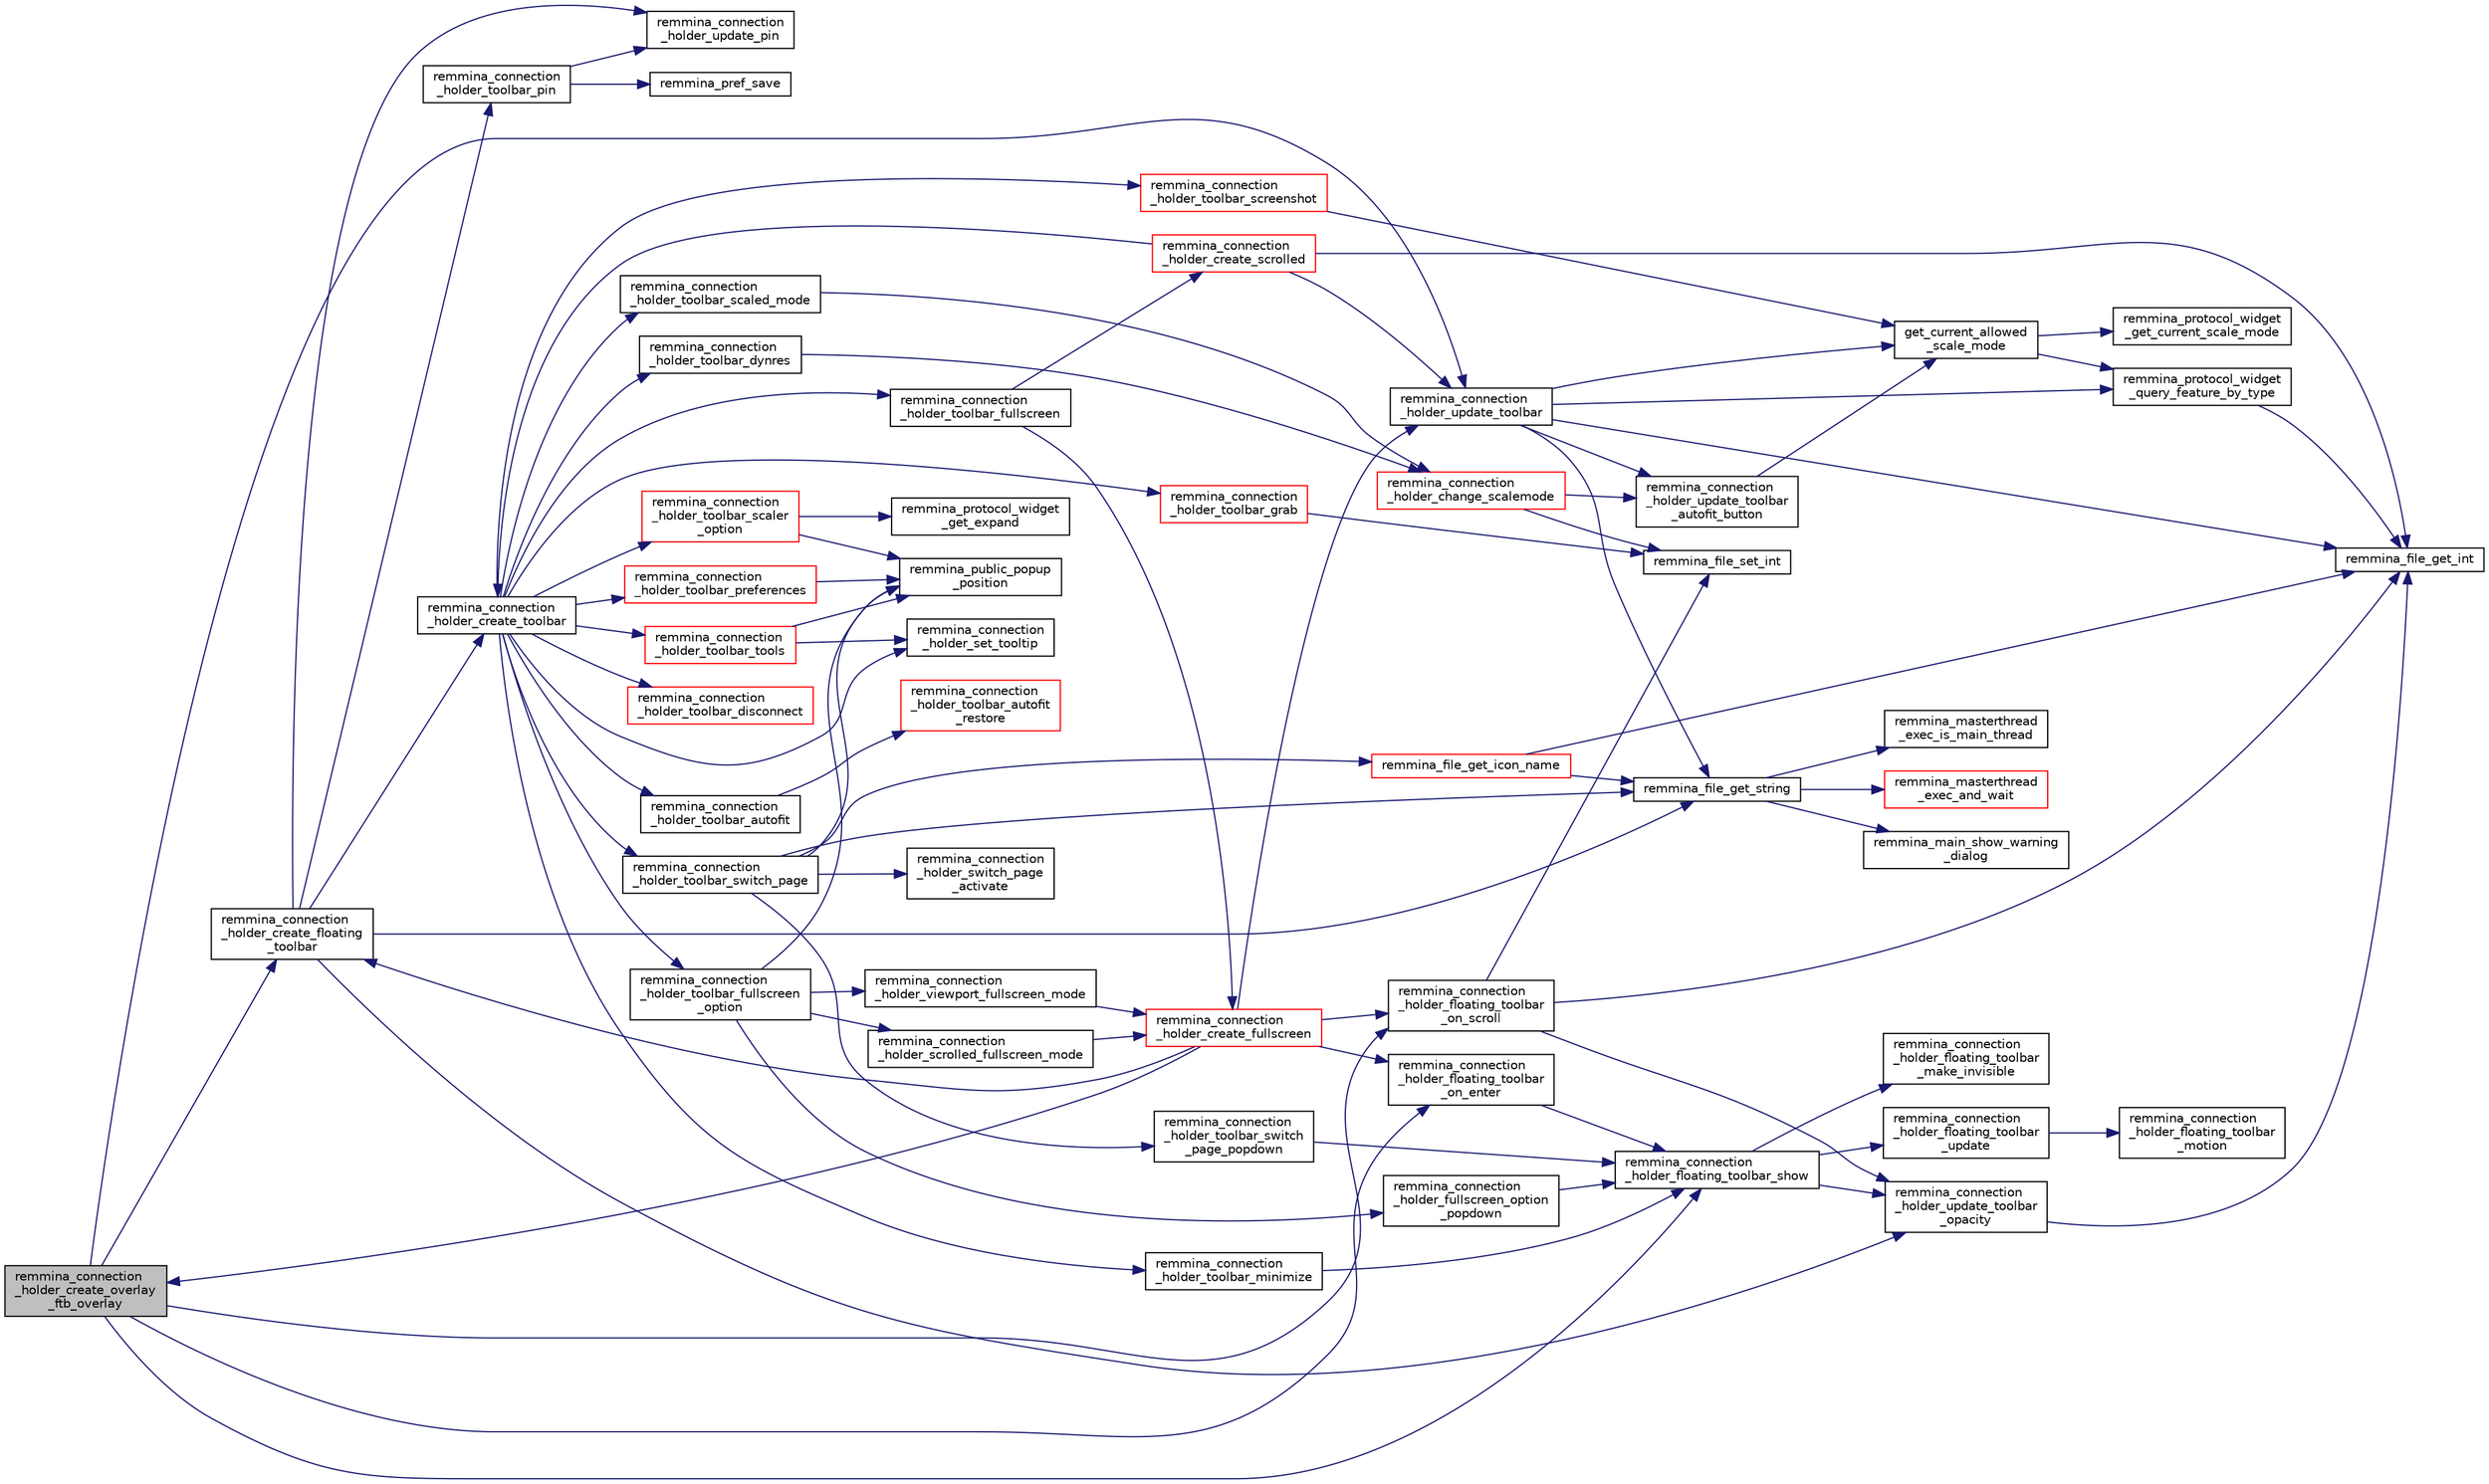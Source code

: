 digraph "remmina_connection_holder_create_overlay_ftb_overlay"
{
  edge [fontname="Helvetica",fontsize="10",labelfontname="Helvetica",labelfontsize="10"];
  node [fontname="Helvetica",fontsize="10",shape=record];
  rankdir="LR";
  Node2599 [label="remmina_connection\l_holder_create_overlay\l_ftb_overlay",height=0.2,width=0.4,color="black", fillcolor="grey75", style="filled", fontcolor="black"];
  Node2599 -> Node2600 [color="midnightblue",fontsize="10",style="solid",fontname="Helvetica"];
  Node2600 [label="remmina_connection\l_holder_create_floating\l_toolbar",height=0.2,width=0.4,color="black", fillcolor="white", style="filled",URL="$remmina__connection__window_8c.html#a967dca6c1876afc3e6bcb763f9709d43"];
  Node2600 -> Node2601 [color="midnightblue",fontsize="10",style="solid",fontname="Helvetica"];
  Node2601 [label="remmina_connection\l_holder_create_toolbar",height=0.2,width=0.4,color="black", fillcolor="white", style="filled",URL="$remmina__connection__window_8c.html#af8138da72278e9e9000276e08a6fd984"];
  Node2601 -> Node2602 [color="midnightblue",fontsize="10",style="solid",fontname="Helvetica"];
  Node2602 [label="remmina_connection\l_holder_set_tooltip",height=0.2,width=0.4,color="black", fillcolor="white", style="filled",URL="$remmina__connection__window_8c.html#ac8196ece2700e66594020189362bd404"];
  Node2601 -> Node2603 [color="midnightblue",fontsize="10",style="solid",fontname="Helvetica"];
  Node2603 [label="remmina_connection\l_holder_toolbar_autofit",height=0.2,width=0.4,color="black", fillcolor="white", style="filled",URL="$remmina__connection__window_8c.html#ac679e10d8be64d56ed13043dd4df7d1c"];
  Node2603 -> Node2604 [color="midnightblue",fontsize="10",style="solid",fontname="Helvetica"];
  Node2604 [label="remmina_connection\l_holder_toolbar_autofit\l_restore",height=0.2,width=0.4,color="red", fillcolor="white", style="filled",URL="$remmina__connection__window_8c.html#a92a6aa97bc751b0c096583a66351ada1"];
  Node2601 -> Node2613 [color="midnightblue",fontsize="10",style="solid",fontname="Helvetica"];
  Node2613 [label="remmina_connection\l_holder_toolbar_fullscreen",height=0.2,width=0.4,color="black", fillcolor="white", style="filled",URL="$remmina__connection__window_8c.html#a02ac20f50f1b7b816bd7208127efdbee"];
  Node2613 -> Node2614 [color="midnightblue",fontsize="10",style="solid",fontname="Helvetica"];
  Node2614 [label="remmina_connection\l_holder_create_fullscreen",height=0.2,width=0.4,color="red", fillcolor="white", style="filled",URL="$remmina__connection__window_8c.html#ae67ca4d276339723c1ff87fc224eaccf"];
  Node2614 -> Node2599 [color="midnightblue",fontsize="10",style="solid",fontname="Helvetica"];
  Node2614 -> Node2600 [color="midnightblue",fontsize="10",style="solid",fontname="Helvetica"];
  Node2614 -> Node2735 [color="midnightblue",fontsize="10",style="solid",fontname="Helvetica"];
  Node2735 [label="remmina_connection\l_holder_update_toolbar",height=0.2,width=0.4,color="black", fillcolor="white", style="filled",URL="$remmina__connection__window_8c.html#a1b31d50e3792f41f4f78c1dbc1c5b27c"];
  Node2735 -> Node2736 [color="midnightblue",fontsize="10",style="solid",fontname="Helvetica"];
  Node2736 [label="remmina_connection\l_holder_update_toolbar\l_autofit_button",height=0.2,width=0.4,color="black", fillcolor="white", style="filled",URL="$remmina__connection__window_8c.html#adb407338a545724966a1c62d3bd60fb5"];
  Node2736 -> Node2609 [color="midnightblue",fontsize="10",style="solid",fontname="Helvetica"];
  Node2609 [label="get_current_allowed\l_scale_mode",height=0.2,width=0.4,color="black", fillcolor="white", style="filled",URL="$remmina__connection__window_8c.html#abbc84b2c450f62c288ff827c5d2c5cd2"];
  Node2609 -> Node2610 [color="midnightblue",fontsize="10",style="solid",fontname="Helvetica"];
  Node2610 [label="remmina_protocol_widget\l_get_current_scale_mode",height=0.2,width=0.4,color="black", fillcolor="white", style="filled",URL="$remmina__protocol__widget_8c.html#a5ec62969da54155e24edcb1d998f93f7"];
  Node2609 -> Node2611 [color="midnightblue",fontsize="10",style="solid",fontname="Helvetica"];
  Node2611 [label="remmina_protocol_widget\l_query_feature_by_type",height=0.2,width=0.4,color="black", fillcolor="white", style="filled",URL="$remmina__protocol__widget_8c.html#adbe15328275677cb38bd8c8a2d5e039d"];
  Node2611 -> Node2612 [color="midnightblue",fontsize="10",style="solid",fontname="Helvetica"];
  Node2612 [label="remmina_file_get_int",height=0.2,width=0.4,color="black", fillcolor="white", style="filled",URL="$remmina__file_8c.html#a4884356c195dcfb4ceacf641a1e74e66"];
  Node2735 -> Node2609 [color="midnightblue",fontsize="10",style="solid",fontname="Helvetica"];
  Node2735 -> Node2612 [color="midnightblue",fontsize="10",style="solid",fontname="Helvetica"];
  Node2735 -> Node2611 [color="midnightblue",fontsize="10",style="solid",fontname="Helvetica"];
  Node2735 -> Node2653 [color="midnightblue",fontsize="10",style="solid",fontname="Helvetica"];
  Node2653 [label="remmina_file_get_string",height=0.2,width=0.4,color="black", fillcolor="white", style="filled",URL="$remmina__file_8c.html#a8eb1b213d9d08c6ad13683ce05f4355e"];
  Node2653 -> Node2621 [color="midnightblue",fontsize="10",style="solid",fontname="Helvetica"];
  Node2621 [label="remmina_masterthread\l_exec_is_main_thread",height=0.2,width=0.4,color="black", fillcolor="white", style="filled",URL="$remmina__masterthread__exec_8c.html#a3a52e863a3a3da6da6bb5d36c13b7ff4"];
  Node2653 -> Node2622 [color="midnightblue",fontsize="10",style="solid",fontname="Helvetica"];
  Node2622 [label="remmina_masterthread\l_exec_and_wait",height=0.2,width=0.4,color="red", fillcolor="white", style="filled",URL="$remmina__masterthread__exec_8c.html#a14628c2470cac50e87916a70ea05c97d"];
  Node2653 -> Node2628 [color="midnightblue",fontsize="10",style="solid",fontname="Helvetica"];
  Node2628 [label="remmina_main_show_warning\l_dialog",height=0.2,width=0.4,color="black", fillcolor="white", style="filled",URL="$remmina__main_8c.html#ad99b9c0bf2fa8c166a8b4a09e06ffdf7"];
  Node2614 -> Node2815 [color="midnightblue",fontsize="10",style="solid",fontname="Helvetica"];
  Node2815 [label="remmina_connection\l_holder_floating_toolbar\l_on_enter",height=0.2,width=0.4,color="black", fillcolor="white", style="filled",URL="$remmina__connection__window_8c.html#a5b12b74df51eda99c7e34a4d016e4f1e"];
  Node2815 -> Node2731 [color="midnightblue",fontsize="10",style="solid",fontname="Helvetica"];
  Node2731 [label="remmina_connection\l_holder_floating_toolbar_show",height=0.2,width=0.4,color="black", fillcolor="white", style="filled",URL="$remmina__connection__window_8c.html#a147924e56eceebe1f61e47bf5af2218a"];
  Node2731 -> Node2732 [color="midnightblue",fontsize="10",style="solid",fontname="Helvetica"];
  Node2732 [label="remmina_connection\l_holder_update_toolbar\l_opacity",height=0.2,width=0.4,color="black", fillcolor="white", style="filled",URL="$remmina__connection__window_8c.html#aac6895538e595984302a03c07bc51fbe"];
  Node2732 -> Node2612 [color="midnightblue",fontsize="10",style="solid",fontname="Helvetica"];
  Node2731 -> Node2733 [color="midnightblue",fontsize="10",style="solid",fontname="Helvetica"];
  Node2733 [label="remmina_connection\l_holder_floating_toolbar\l_make_invisible",height=0.2,width=0.4,color="black", fillcolor="white", style="filled",URL="$remmina__connection__window_8c.html#af12f8b64866588b7b2360cbc2681ec40"];
  Node2731 -> Node2705 [color="midnightblue",fontsize="10",style="solid",fontname="Helvetica"];
  Node2705 [label="remmina_connection\l_holder_floating_toolbar\l_update",height=0.2,width=0.4,color="black", fillcolor="white", style="filled",URL="$remmina__connection__window_8c.html#a2b7b33331e6fe8c8c70be62038f9f5ea"];
  Node2705 -> Node2706 [color="midnightblue",fontsize="10",style="solid",fontname="Helvetica"];
  Node2706 [label="remmina_connection\l_holder_floating_toolbar\l_motion",height=0.2,width=0.4,color="black", fillcolor="white", style="filled",URL="$remmina__connection__window_8c.html#a0a92f6f998590a56e44964f0345f942b"];
  Node2614 -> Node2816 [color="midnightblue",fontsize="10",style="solid",fontname="Helvetica"];
  Node2816 [label="remmina_connection\l_holder_floating_toolbar\l_on_scroll",height=0.2,width=0.4,color="black", fillcolor="white", style="filled",URL="$remmina__connection__window_8c.html#a9d0e16bc9f0d555b3832b2ff6be66e3f"];
  Node2816 -> Node2612 [color="midnightblue",fontsize="10",style="solid",fontname="Helvetica"];
  Node2816 -> Node2741 [color="midnightblue",fontsize="10",style="solid",fontname="Helvetica"];
  Node2741 [label="remmina_file_set_int",height=0.2,width=0.4,color="black", fillcolor="white", style="filled",URL="$remmina__file_8c.html#af153b0d289ac93f6ecdaa15d5f3b9b8c"];
  Node2816 -> Node2732 [color="midnightblue",fontsize="10",style="solid",fontname="Helvetica"];
  Node2613 -> Node2725 [color="midnightblue",fontsize="10",style="solid",fontname="Helvetica"];
  Node2725 [label="remmina_connection\l_holder_create_scrolled",height=0.2,width=0.4,color="red", fillcolor="white", style="filled",URL="$remmina__connection__window_8c.html#a57b3656c37df65d276ddd50a16906dc7"];
  Node2725 -> Node2612 [color="midnightblue",fontsize="10",style="solid",fontname="Helvetica"];
  Node2725 -> Node2601 [color="midnightblue",fontsize="10",style="solid",fontname="Helvetica"];
  Node2725 -> Node2735 [color="midnightblue",fontsize="10",style="solid",fontname="Helvetica"];
  Node2601 -> Node2821 [color="midnightblue",fontsize="10",style="solid",fontname="Helvetica"];
  Node2821 [label="remmina_connection\l_holder_toolbar_fullscreen\l_option",height=0.2,width=0.4,color="black", fillcolor="white", style="filled",URL="$remmina__connection__window_8c.html#a1415cdcbed0e6fe9a7978586bf132207"];
  Node2821 -> Node2822 [color="midnightblue",fontsize="10",style="solid",fontname="Helvetica"];
  Node2822 [label="remmina_connection\l_holder_viewport_fullscreen_mode",height=0.2,width=0.4,color="black", fillcolor="white", style="filled",URL="$remmina__connection__window_8c.html#a0e99d0ff8c39f2c6de508eee9ef498c5"];
  Node2822 -> Node2614 [color="midnightblue",fontsize="10",style="solid",fontname="Helvetica"];
  Node2821 -> Node2823 [color="midnightblue",fontsize="10",style="solid",fontname="Helvetica"];
  Node2823 [label="remmina_connection\l_holder_scrolled_fullscreen_mode",height=0.2,width=0.4,color="black", fillcolor="white", style="filled",URL="$remmina__connection__window_8c.html#aa25cae5c0e15e13b817b925e42a044a9"];
  Node2823 -> Node2614 [color="midnightblue",fontsize="10",style="solid",fontname="Helvetica"];
  Node2821 -> Node2824 [color="midnightblue",fontsize="10",style="solid",fontname="Helvetica"];
  Node2824 [label="remmina_connection\l_holder_fullscreen_option\l_popdown",height=0.2,width=0.4,color="black", fillcolor="white", style="filled",URL="$remmina__connection__window_8c.html#ac1e63c7801614664d5da3ecd326a69e8"];
  Node2824 -> Node2731 [color="midnightblue",fontsize="10",style="solid",fontname="Helvetica"];
  Node2821 -> Node2825 [color="midnightblue",fontsize="10",style="solid",fontname="Helvetica"];
  Node2825 [label="remmina_public_popup\l_position",height=0.2,width=0.4,color="black", fillcolor="white", style="filled",URL="$remmina__public_8c.html#a92025b5f6512955f9c29608b5451a12c"];
  Node2601 -> Node2826 [color="midnightblue",fontsize="10",style="solid",fontname="Helvetica"];
  Node2826 [label="remmina_connection\l_holder_toolbar_switch_page",height=0.2,width=0.4,color="black", fillcolor="white", style="filled",URL="$remmina__connection__window_8c.html#aefad8c92a20121f0563bfeaf06c25e8e"];
  Node2826 -> Node2653 [color="midnightblue",fontsize="10",style="solid",fontname="Helvetica"];
  Node2826 -> Node2662 [color="midnightblue",fontsize="10",style="solid",fontname="Helvetica"];
  Node2662 [label="remmina_file_get_icon_name",height=0.2,width=0.4,color="red", fillcolor="white", style="filled",URL="$remmina__file_8c.html#a2feb8e9e32f3ff4e2fac836e67a77331"];
  Node2662 -> Node2653 [color="midnightblue",fontsize="10",style="solid",fontname="Helvetica"];
  Node2662 -> Node2612 [color="midnightblue",fontsize="10",style="solid",fontname="Helvetica"];
  Node2826 -> Node2827 [color="midnightblue",fontsize="10",style="solid",fontname="Helvetica"];
  Node2827 [label="remmina_connection\l_holder_switch_page\l_activate",height=0.2,width=0.4,color="black", fillcolor="white", style="filled",URL="$remmina__connection__window_8c.html#a7db84f4e2649b46a81df340f10743f7f"];
  Node2826 -> Node2828 [color="midnightblue",fontsize="10",style="solid",fontname="Helvetica"];
  Node2828 [label="remmina_connection\l_holder_toolbar_switch\l_page_popdown",height=0.2,width=0.4,color="black", fillcolor="white", style="filled",URL="$remmina__connection__window_8c.html#ac8c524ed2e2854209d3c88df260e022f"];
  Node2828 -> Node2731 [color="midnightblue",fontsize="10",style="solid",fontname="Helvetica"];
  Node2826 -> Node2825 [color="midnightblue",fontsize="10",style="solid",fontname="Helvetica"];
  Node2601 -> Node2829 [color="midnightblue",fontsize="10",style="solid",fontname="Helvetica"];
  Node2829 [label="remmina_connection\l_holder_toolbar_dynres",height=0.2,width=0.4,color="black", fillcolor="white", style="filled",URL="$remmina__connection__window_8c.html#a576e3800c7371f63b27e3832848ac4e5"];
  Node2829 -> Node2830 [color="midnightblue",fontsize="10",style="solid",fontname="Helvetica"];
  Node2830 [label="remmina_connection\l_holder_change_scalemode",height=0.2,width=0.4,color="red", fillcolor="white", style="filled",URL="$remmina__connection__window_8c.html#a5565ebedf82eb9f2d54b7f447b4c930e"];
  Node2830 -> Node2741 [color="midnightblue",fontsize="10",style="solid",fontname="Helvetica"];
  Node2830 -> Node2736 [color="midnightblue",fontsize="10",style="solid",fontname="Helvetica"];
  Node2601 -> Node2832 [color="midnightblue",fontsize="10",style="solid",fontname="Helvetica"];
  Node2832 [label="remmina_connection\l_holder_toolbar_scaled_mode",height=0.2,width=0.4,color="black", fillcolor="white", style="filled",URL="$remmina__connection__window_8c.html#ad6136dd7c0867a5a5f1c0b0645632ee4"];
  Node2832 -> Node2830 [color="midnightblue",fontsize="10",style="solid",fontname="Helvetica"];
  Node2601 -> Node2833 [color="midnightblue",fontsize="10",style="solid",fontname="Helvetica"];
  Node2833 [label="remmina_connection\l_holder_toolbar_scaler\l_option",height=0.2,width=0.4,color="red", fillcolor="white", style="filled",URL="$remmina__connection__window_8c.html#a7a722d82899ce761356e47de2ac91452"];
  Node2833 -> Node2740 [color="midnightblue",fontsize="10",style="solid",fontname="Helvetica"];
  Node2740 [label="remmina_protocol_widget\l_get_expand",height=0.2,width=0.4,color="black", fillcolor="white", style="filled",URL="$remmina__protocol__widget_8c.html#a25bcb2ae99449624fed6f770218e3d25"];
  Node2833 -> Node2825 [color="midnightblue",fontsize="10",style="solid",fontname="Helvetica"];
  Node2601 -> Node2838 [color="midnightblue",fontsize="10",style="solid",fontname="Helvetica"];
  Node2838 [label="remmina_connection\l_holder_toolbar_grab",height=0.2,width=0.4,color="red", fillcolor="white", style="filled",URL="$remmina__connection__window_8c.html#ae505b986ad4b310e51a5e956eae3d2a0"];
  Node2838 -> Node2741 [color="midnightblue",fontsize="10",style="solid",fontname="Helvetica"];
  Node2601 -> Node2839 [color="midnightblue",fontsize="10",style="solid",fontname="Helvetica"];
  Node2839 [label="remmina_connection\l_holder_toolbar_preferences",height=0.2,width=0.4,color="red", fillcolor="white", style="filled",URL="$remmina__connection__window_8c.html#a78ec7d6e66d6e6569c1a9a0230c74bc8"];
  Node2839 -> Node2825 [color="midnightblue",fontsize="10",style="solid",fontname="Helvetica"];
  Node2601 -> Node2848 [color="midnightblue",fontsize="10",style="solid",fontname="Helvetica"];
  Node2848 [label="remmina_connection\l_holder_toolbar_tools",height=0.2,width=0.4,color="red", fillcolor="white", style="filled",URL="$remmina__connection__window_8c.html#a51cc0b2274049920f67c71047bd76213"];
  Node2848 -> Node2602 [color="midnightblue",fontsize="10",style="solid",fontname="Helvetica"];
  Node2848 -> Node2825 [color="midnightblue",fontsize="10",style="solid",fontname="Helvetica"];
  Node2601 -> Node2855 [color="midnightblue",fontsize="10",style="solid",fontname="Helvetica"];
  Node2855 [label="remmina_connection\l_holder_toolbar_screenshot",height=0.2,width=0.4,color="red", fillcolor="white", style="filled",URL="$remmina__connection__window_8c.html#a7959ed5b51966bb0fb9e7b84bbb9878d"];
  Node2855 -> Node2609 [color="midnightblue",fontsize="10",style="solid",fontname="Helvetica"];
  Node2601 -> Node2859 [color="midnightblue",fontsize="10",style="solid",fontname="Helvetica"];
  Node2859 [label="remmina_connection\l_holder_toolbar_minimize",height=0.2,width=0.4,color="black", fillcolor="white", style="filled",URL="$remmina__connection__window_8c.html#ac4d1d30f9b5f09e300b18f60f37f5b8f"];
  Node2859 -> Node2731 [color="midnightblue",fontsize="10",style="solid",fontname="Helvetica"];
  Node2601 -> Node2860 [color="midnightblue",fontsize="10",style="solid",fontname="Helvetica"];
  Node2860 [label="remmina_connection\l_holder_toolbar_disconnect",height=0.2,width=0.4,color="red", fillcolor="white", style="filled",URL="$remmina__connection__window_8c.html#af1106bba32f40c7f42221a0483987503"];
  Node2600 -> Node2862 [color="midnightblue",fontsize="10",style="solid",fontname="Helvetica"];
  Node2862 [label="remmina_connection\l_holder_toolbar_pin",height=0.2,width=0.4,color="black", fillcolor="white", style="filled",URL="$remmina__connection__window_8c.html#a735747875f8442962795c7a2ec027378"];
  Node2862 -> Node2667 [color="midnightblue",fontsize="10",style="solid",fontname="Helvetica"];
  Node2667 [label="remmina_pref_save",height=0.2,width=0.4,color="black", fillcolor="white", style="filled",URL="$remmina__pref_8c.html#a1c614a5e7dc3cd415be6e0a926e26983"];
  Node2862 -> Node2863 [color="midnightblue",fontsize="10",style="solid",fontname="Helvetica"];
  Node2863 [label="remmina_connection\l_holder_update_pin",height=0.2,width=0.4,color="black", fillcolor="white", style="filled",URL="$remmina__connection__window_8c.html#aac226c5115a432b09cff71ecd772ea6c"];
  Node2600 -> Node2863 [color="midnightblue",fontsize="10",style="solid",fontname="Helvetica"];
  Node2600 -> Node2653 [color="midnightblue",fontsize="10",style="solid",fontname="Helvetica"];
  Node2600 -> Node2732 [color="midnightblue",fontsize="10",style="solid",fontname="Helvetica"];
  Node2599 -> Node2735 [color="midnightblue",fontsize="10",style="solid",fontname="Helvetica"];
  Node2599 -> Node2731 [color="midnightblue",fontsize="10",style="solid",fontname="Helvetica"];
  Node2599 -> Node2815 [color="midnightblue",fontsize="10",style="solid",fontname="Helvetica"];
  Node2599 -> Node2816 [color="midnightblue",fontsize="10",style="solid",fontname="Helvetica"];
}
